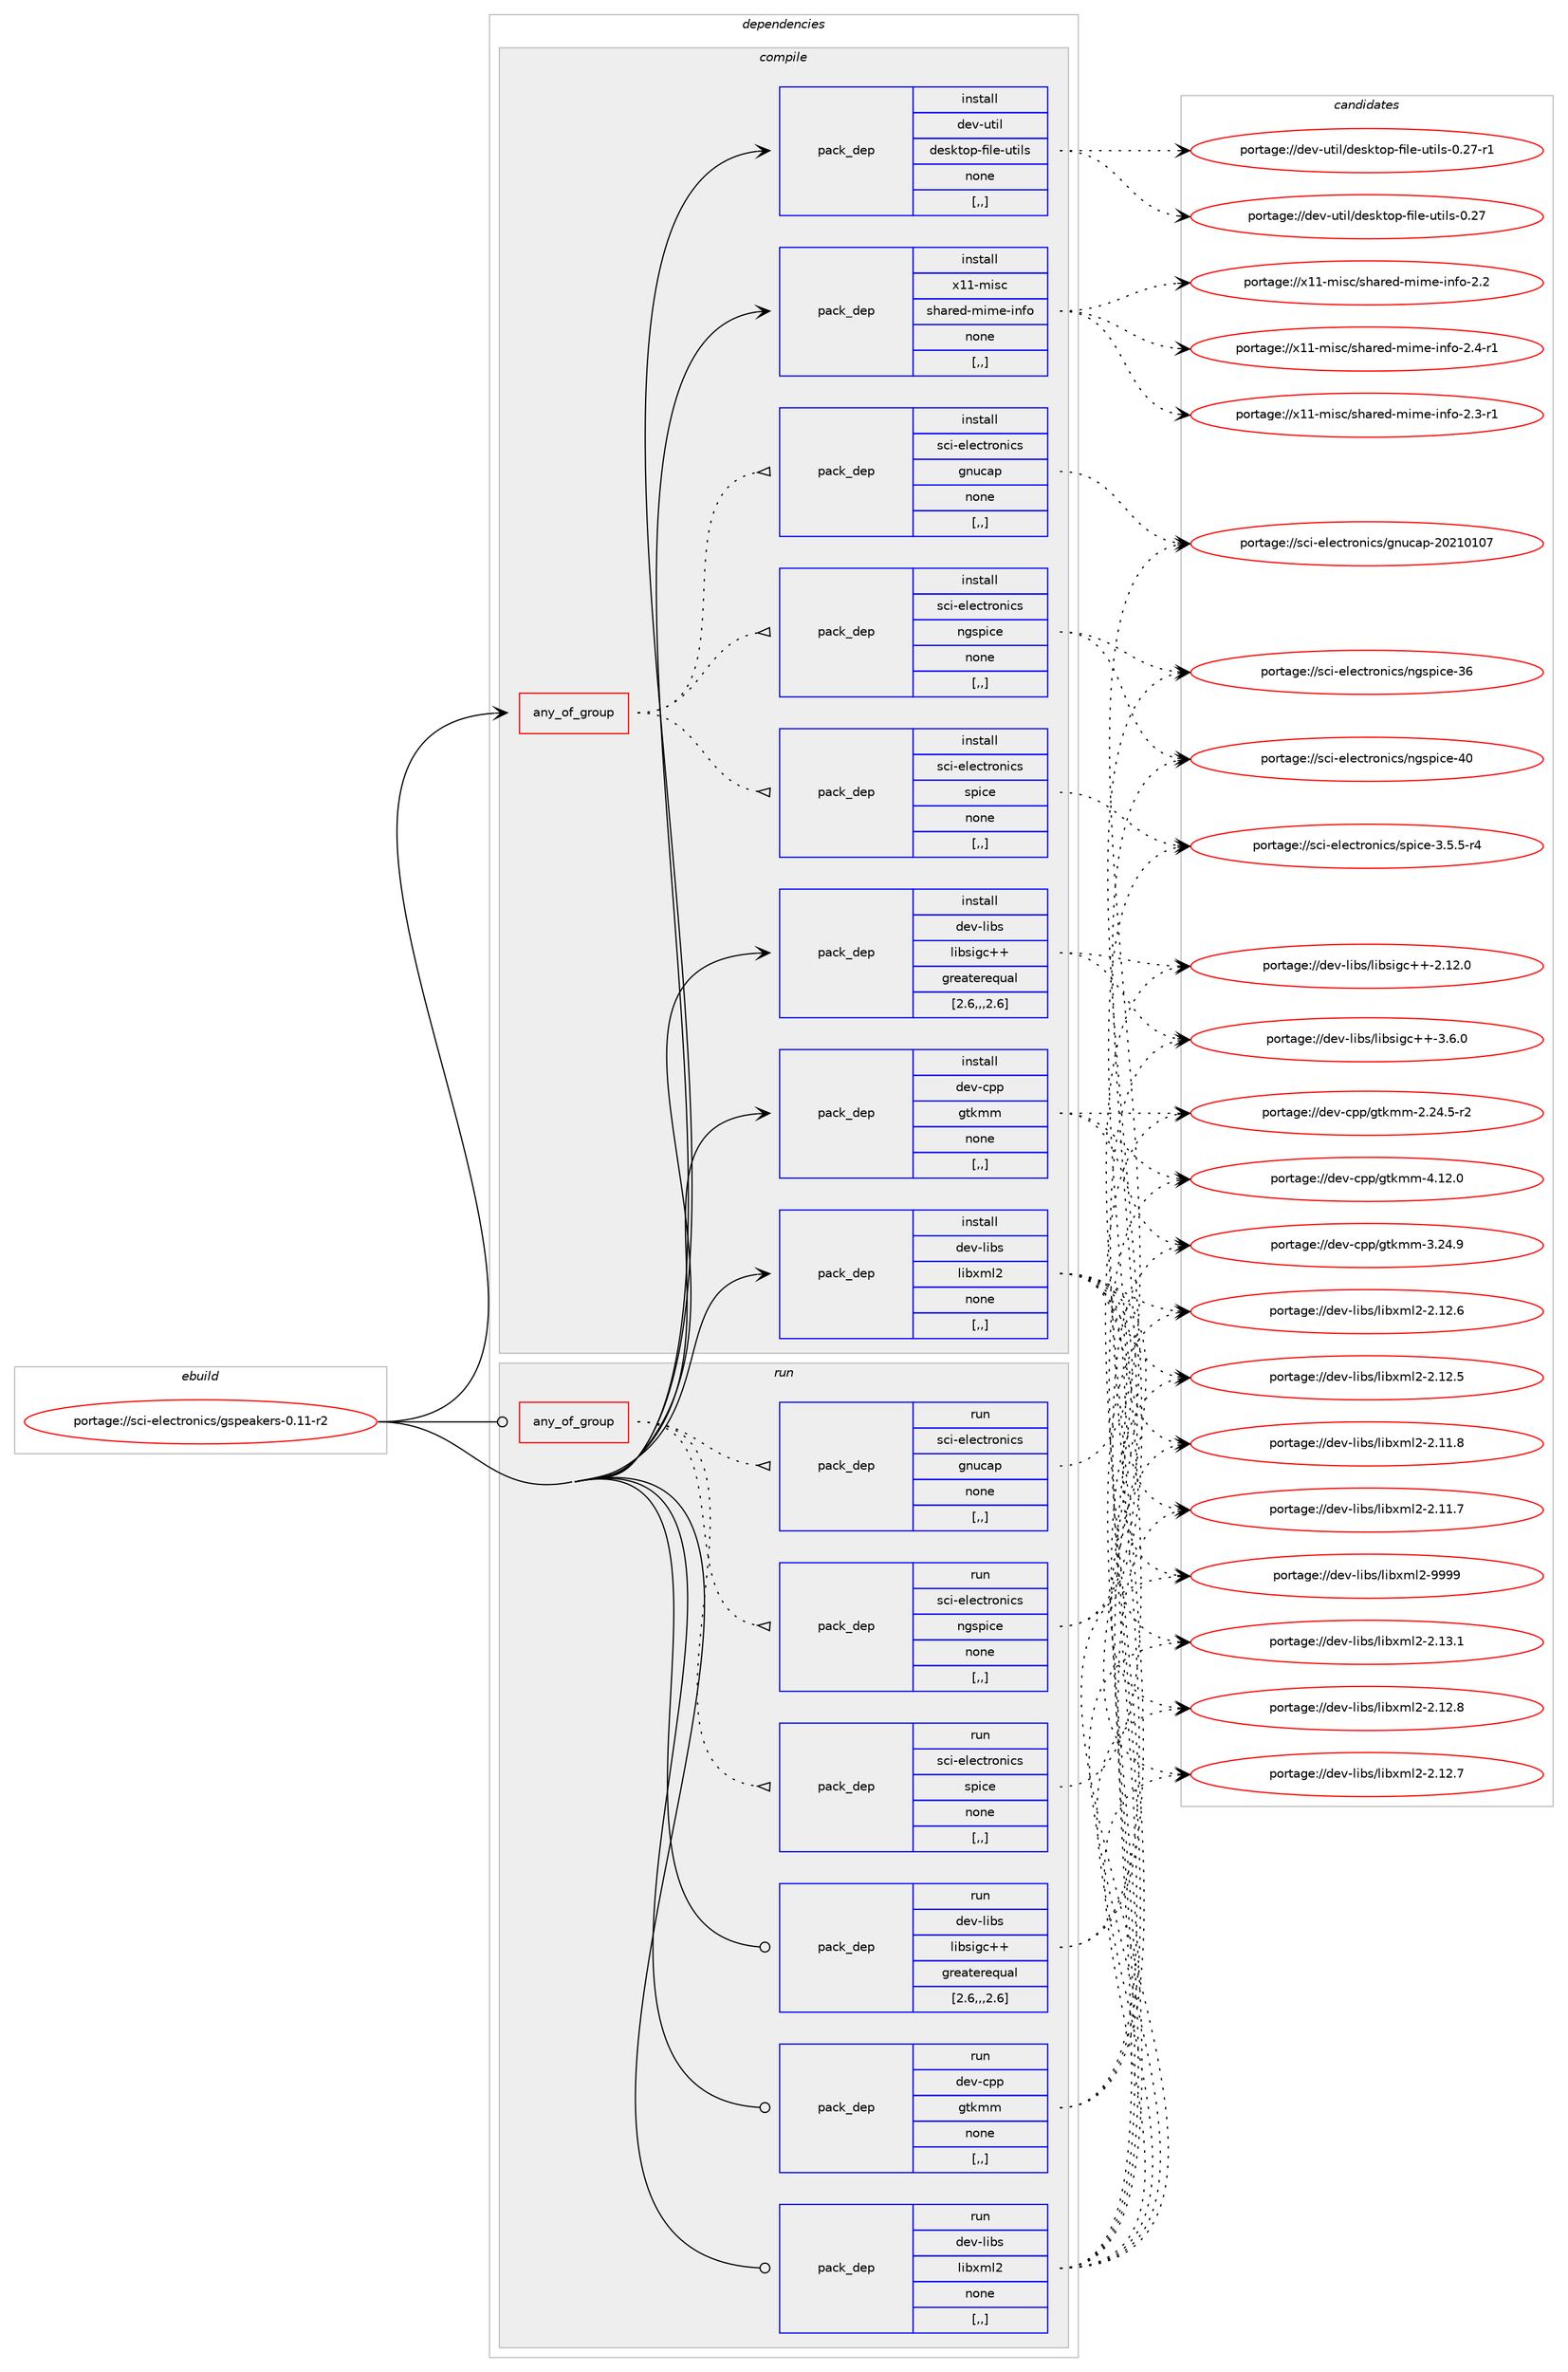 digraph prolog {

# *************
# Graph options
# *************

newrank=true;
concentrate=true;
compound=true;
graph [rankdir=LR,fontname=Helvetica,fontsize=10,ranksep=1.5];#, ranksep=2.5, nodesep=0.2];
edge  [arrowhead=vee];
node  [fontname=Helvetica,fontsize=10];

# **********
# The ebuild
# **********

subgraph cluster_leftcol {
color=gray;
label=<<i>ebuild</i>>;
id [label="portage://sci-electronics/gspeakers-0.11-r2", color=red, width=4, href="../sci-electronics/gspeakers-0.11-r2.svg"];
}

# ****************
# The dependencies
# ****************

subgraph cluster_midcol {
color=gray;
label=<<i>dependencies</i>>;
subgraph cluster_compile {
fillcolor="#eeeeee";
style=filled;
label=<<i>compile</i>>;
subgraph any2614 {
dependency394381 [label=<<TABLE BORDER="0" CELLBORDER="1" CELLSPACING="0" CELLPADDING="4"><TR><TD CELLPADDING="10">any_of_group</TD></TR></TABLE>>, shape=none, color=red];subgraph pack287249 {
dependency394382 [label=<<TABLE BORDER="0" CELLBORDER="1" CELLSPACING="0" CELLPADDING="4" WIDTH="220"><TR><TD ROWSPAN="6" CELLPADDING="30">pack_dep</TD></TR><TR><TD WIDTH="110">install</TD></TR><TR><TD>sci-electronics</TD></TR><TR><TD>gnucap</TD></TR><TR><TD>none</TD></TR><TR><TD>[,,]</TD></TR></TABLE>>, shape=none, color=blue];
}
dependency394381:e -> dependency394382:w [weight=20,style="dotted",arrowhead="oinv"];
subgraph pack287250 {
dependency394383 [label=<<TABLE BORDER="0" CELLBORDER="1" CELLSPACING="0" CELLPADDING="4" WIDTH="220"><TR><TD ROWSPAN="6" CELLPADDING="30">pack_dep</TD></TR><TR><TD WIDTH="110">install</TD></TR><TR><TD>sci-electronics</TD></TR><TR><TD>ngspice</TD></TR><TR><TD>none</TD></TR><TR><TD>[,,]</TD></TR></TABLE>>, shape=none, color=blue];
}
dependency394381:e -> dependency394383:w [weight=20,style="dotted",arrowhead="oinv"];
subgraph pack287251 {
dependency394384 [label=<<TABLE BORDER="0" CELLBORDER="1" CELLSPACING="0" CELLPADDING="4" WIDTH="220"><TR><TD ROWSPAN="6" CELLPADDING="30">pack_dep</TD></TR><TR><TD WIDTH="110">install</TD></TR><TR><TD>sci-electronics</TD></TR><TR><TD>spice</TD></TR><TR><TD>none</TD></TR><TR><TD>[,,]</TD></TR></TABLE>>, shape=none, color=blue];
}
dependency394381:e -> dependency394384:w [weight=20,style="dotted",arrowhead="oinv"];
}
id:e -> dependency394381:w [weight=20,style="solid",arrowhead="vee"];
subgraph pack287252 {
dependency394385 [label=<<TABLE BORDER="0" CELLBORDER="1" CELLSPACING="0" CELLPADDING="4" WIDTH="220"><TR><TD ROWSPAN="6" CELLPADDING="30">pack_dep</TD></TR><TR><TD WIDTH="110">install</TD></TR><TR><TD>dev-cpp</TD></TR><TR><TD>gtkmm</TD></TR><TR><TD>none</TD></TR><TR><TD>[,,]</TD></TR></TABLE>>, shape=none, color=blue];
}
id:e -> dependency394385:w [weight=20,style="solid",arrowhead="vee"];
subgraph pack287253 {
dependency394386 [label=<<TABLE BORDER="0" CELLBORDER="1" CELLSPACING="0" CELLPADDING="4" WIDTH="220"><TR><TD ROWSPAN="6" CELLPADDING="30">pack_dep</TD></TR><TR><TD WIDTH="110">install</TD></TR><TR><TD>dev-libs</TD></TR><TR><TD>libsigc++</TD></TR><TR><TD>greaterequal</TD></TR><TR><TD>[2.6,,,2.6]</TD></TR></TABLE>>, shape=none, color=blue];
}
id:e -> dependency394386:w [weight=20,style="solid",arrowhead="vee"];
subgraph pack287254 {
dependency394387 [label=<<TABLE BORDER="0" CELLBORDER="1" CELLSPACING="0" CELLPADDING="4" WIDTH="220"><TR><TD ROWSPAN="6" CELLPADDING="30">pack_dep</TD></TR><TR><TD WIDTH="110">install</TD></TR><TR><TD>dev-libs</TD></TR><TR><TD>libxml2</TD></TR><TR><TD>none</TD></TR><TR><TD>[,,]</TD></TR></TABLE>>, shape=none, color=blue];
}
id:e -> dependency394387:w [weight=20,style="solid",arrowhead="vee"];
subgraph pack287255 {
dependency394388 [label=<<TABLE BORDER="0" CELLBORDER="1" CELLSPACING="0" CELLPADDING="4" WIDTH="220"><TR><TD ROWSPAN="6" CELLPADDING="30">pack_dep</TD></TR><TR><TD WIDTH="110">install</TD></TR><TR><TD>dev-util</TD></TR><TR><TD>desktop-file-utils</TD></TR><TR><TD>none</TD></TR><TR><TD>[,,]</TD></TR></TABLE>>, shape=none, color=blue];
}
id:e -> dependency394388:w [weight=20,style="solid",arrowhead="vee"];
subgraph pack287256 {
dependency394389 [label=<<TABLE BORDER="0" CELLBORDER="1" CELLSPACING="0" CELLPADDING="4" WIDTH="220"><TR><TD ROWSPAN="6" CELLPADDING="30">pack_dep</TD></TR><TR><TD WIDTH="110">install</TD></TR><TR><TD>x11-misc</TD></TR><TR><TD>shared-mime-info</TD></TR><TR><TD>none</TD></TR><TR><TD>[,,]</TD></TR></TABLE>>, shape=none, color=blue];
}
id:e -> dependency394389:w [weight=20,style="solid",arrowhead="vee"];
}
subgraph cluster_compileandrun {
fillcolor="#eeeeee";
style=filled;
label=<<i>compile and run</i>>;
}
subgraph cluster_run {
fillcolor="#eeeeee";
style=filled;
label=<<i>run</i>>;
subgraph any2615 {
dependency394390 [label=<<TABLE BORDER="0" CELLBORDER="1" CELLSPACING="0" CELLPADDING="4"><TR><TD CELLPADDING="10">any_of_group</TD></TR></TABLE>>, shape=none, color=red];subgraph pack287257 {
dependency394391 [label=<<TABLE BORDER="0" CELLBORDER="1" CELLSPACING="0" CELLPADDING="4" WIDTH="220"><TR><TD ROWSPAN="6" CELLPADDING="30">pack_dep</TD></TR><TR><TD WIDTH="110">run</TD></TR><TR><TD>sci-electronics</TD></TR><TR><TD>gnucap</TD></TR><TR><TD>none</TD></TR><TR><TD>[,,]</TD></TR></TABLE>>, shape=none, color=blue];
}
dependency394390:e -> dependency394391:w [weight=20,style="dotted",arrowhead="oinv"];
subgraph pack287258 {
dependency394392 [label=<<TABLE BORDER="0" CELLBORDER="1" CELLSPACING="0" CELLPADDING="4" WIDTH="220"><TR><TD ROWSPAN="6" CELLPADDING="30">pack_dep</TD></TR><TR><TD WIDTH="110">run</TD></TR><TR><TD>sci-electronics</TD></TR><TR><TD>ngspice</TD></TR><TR><TD>none</TD></TR><TR><TD>[,,]</TD></TR></TABLE>>, shape=none, color=blue];
}
dependency394390:e -> dependency394392:w [weight=20,style="dotted",arrowhead="oinv"];
subgraph pack287259 {
dependency394393 [label=<<TABLE BORDER="0" CELLBORDER="1" CELLSPACING="0" CELLPADDING="4" WIDTH="220"><TR><TD ROWSPAN="6" CELLPADDING="30">pack_dep</TD></TR><TR><TD WIDTH="110">run</TD></TR><TR><TD>sci-electronics</TD></TR><TR><TD>spice</TD></TR><TR><TD>none</TD></TR><TR><TD>[,,]</TD></TR></TABLE>>, shape=none, color=blue];
}
dependency394390:e -> dependency394393:w [weight=20,style="dotted",arrowhead="oinv"];
}
id:e -> dependency394390:w [weight=20,style="solid",arrowhead="odot"];
subgraph pack287260 {
dependency394394 [label=<<TABLE BORDER="0" CELLBORDER="1" CELLSPACING="0" CELLPADDING="4" WIDTH="220"><TR><TD ROWSPAN="6" CELLPADDING="30">pack_dep</TD></TR><TR><TD WIDTH="110">run</TD></TR><TR><TD>dev-cpp</TD></TR><TR><TD>gtkmm</TD></TR><TR><TD>none</TD></TR><TR><TD>[,,]</TD></TR></TABLE>>, shape=none, color=blue];
}
id:e -> dependency394394:w [weight=20,style="solid",arrowhead="odot"];
subgraph pack287261 {
dependency394395 [label=<<TABLE BORDER="0" CELLBORDER="1" CELLSPACING="0" CELLPADDING="4" WIDTH="220"><TR><TD ROWSPAN="6" CELLPADDING="30">pack_dep</TD></TR><TR><TD WIDTH="110">run</TD></TR><TR><TD>dev-libs</TD></TR><TR><TD>libsigc++</TD></TR><TR><TD>greaterequal</TD></TR><TR><TD>[2.6,,,2.6]</TD></TR></TABLE>>, shape=none, color=blue];
}
id:e -> dependency394395:w [weight=20,style="solid",arrowhead="odot"];
subgraph pack287262 {
dependency394396 [label=<<TABLE BORDER="0" CELLBORDER="1" CELLSPACING="0" CELLPADDING="4" WIDTH="220"><TR><TD ROWSPAN="6" CELLPADDING="30">pack_dep</TD></TR><TR><TD WIDTH="110">run</TD></TR><TR><TD>dev-libs</TD></TR><TR><TD>libxml2</TD></TR><TR><TD>none</TD></TR><TR><TD>[,,]</TD></TR></TABLE>>, shape=none, color=blue];
}
id:e -> dependency394396:w [weight=20,style="solid",arrowhead="odot"];
}
}

# **************
# The candidates
# **************

subgraph cluster_choices {
rank=same;
color=gray;
label=<<i>candidates</i>>;

subgraph choice287249 {
color=black;
nodesep=1;
choice11599105451011081019911611411111010599115471031101179997112455048504948494855 [label="portage://sci-electronics/gnucap-20210107", color=red, width=4,href="../sci-electronics/gnucap-20210107.svg"];
dependency394382:e -> choice11599105451011081019911611411111010599115471031101179997112455048504948494855:w [style=dotted,weight="100"];
}
subgraph choice287250 {
color=black;
nodesep=1;
choice115991054510110810199116114111110105991154711010311511210599101455248 [label="portage://sci-electronics/ngspice-40", color=red, width=4,href="../sci-electronics/ngspice-40.svg"];
choice115991054510110810199116114111110105991154711010311511210599101455154 [label="portage://sci-electronics/ngspice-36", color=red, width=4,href="../sci-electronics/ngspice-36.svg"];
dependency394383:e -> choice115991054510110810199116114111110105991154711010311511210599101455248:w [style=dotted,weight="100"];
dependency394383:e -> choice115991054510110810199116114111110105991154711010311511210599101455154:w [style=dotted,weight="100"];
}
subgraph choice287251 {
color=black;
nodesep=1;
choice1159910545101108101991161141111101059911547115112105991014551465346534511452 [label="portage://sci-electronics/spice-3.5.5-r4", color=red, width=4,href="../sci-electronics/spice-3.5.5-r4.svg"];
dependency394384:e -> choice1159910545101108101991161141111101059911547115112105991014551465346534511452:w [style=dotted,weight="100"];
}
subgraph choice287252 {
color=black;
nodesep=1;
choice10010111845991121124710311610710910945524649504648 [label="portage://dev-cpp/gtkmm-4.12.0", color=red, width=4,href="../dev-cpp/gtkmm-4.12.0.svg"];
choice10010111845991121124710311610710910945514650524657 [label="portage://dev-cpp/gtkmm-3.24.9", color=red, width=4,href="../dev-cpp/gtkmm-3.24.9.svg"];
choice100101118459911211247103116107109109455046505246534511450 [label="portage://dev-cpp/gtkmm-2.24.5-r2", color=red, width=4,href="../dev-cpp/gtkmm-2.24.5-r2.svg"];
dependency394385:e -> choice10010111845991121124710311610710910945524649504648:w [style=dotted,weight="100"];
dependency394385:e -> choice10010111845991121124710311610710910945514650524657:w [style=dotted,weight="100"];
dependency394385:e -> choice100101118459911211247103116107109109455046505246534511450:w [style=dotted,weight="100"];
}
subgraph choice287253 {
color=black;
nodesep=1;
choice10010111845108105981154710810598115105103994343455146544648 [label="portage://dev-libs/libsigc++-3.6.0", color=red, width=4,href="../dev-libs/libsigc++-3.6.0.svg"];
choice1001011184510810598115471081059811510510399434345504649504648 [label="portage://dev-libs/libsigc++-2.12.0", color=red, width=4,href="../dev-libs/libsigc++-2.12.0.svg"];
dependency394386:e -> choice10010111845108105981154710810598115105103994343455146544648:w [style=dotted,weight="100"];
dependency394386:e -> choice1001011184510810598115471081059811510510399434345504649504648:w [style=dotted,weight="100"];
}
subgraph choice287254 {
color=black;
nodesep=1;
choice10010111845108105981154710810598120109108504557575757 [label="portage://dev-libs/libxml2-9999", color=red, width=4,href="../dev-libs/libxml2-9999.svg"];
choice100101118451081059811547108105981201091085045504649514649 [label="portage://dev-libs/libxml2-2.13.1", color=red, width=4,href="../dev-libs/libxml2-2.13.1.svg"];
choice100101118451081059811547108105981201091085045504649504656 [label="portage://dev-libs/libxml2-2.12.8", color=red, width=4,href="../dev-libs/libxml2-2.12.8.svg"];
choice100101118451081059811547108105981201091085045504649504655 [label="portage://dev-libs/libxml2-2.12.7", color=red, width=4,href="../dev-libs/libxml2-2.12.7.svg"];
choice100101118451081059811547108105981201091085045504649504654 [label="portage://dev-libs/libxml2-2.12.6", color=red, width=4,href="../dev-libs/libxml2-2.12.6.svg"];
choice100101118451081059811547108105981201091085045504649504653 [label="portage://dev-libs/libxml2-2.12.5", color=red, width=4,href="../dev-libs/libxml2-2.12.5.svg"];
choice100101118451081059811547108105981201091085045504649494656 [label="portage://dev-libs/libxml2-2.11.8", color=red, width=4,href="../dev-libs/libxml2-2.11.8.svg"];
choice100101118451081059811547108105981201091085045504649494655 [label="portage://dev-libs/libxml2-2.11.7", color=red, width=4,href="../dev-libs/libxml2-2.11.7.svg"];
dependency394387:e -> choice10010111845108105981154710810598120109108504557575757:w [style=dotted,weight="100"];
dependency394387:e -> choice100101118451081059811547108105981201091085045504649514649:w [style=dotted,weight="100"];
dependency394387:e -> choice100101118451081059811547108105981201091085045504649504656:w [style=dotted,weight="100"];
dependency394387:e -> choice100101118451081059811547108105981201091085045504649504655:w [style=dotted,weight="100"];
dependency394387:e -> choice100101118451081059811547108105981201091085045504649504654:w [style=dotted,weight="100"];
dependency394387:e -> choice100101118451081059811547108105981201091085045504649504653:w [style=dotted,weight="100"];
dependency394387:e -> choice100101118451081059811547108105981201091085045504649494656:w [style=dotted,weight="100"];
dependency394387:e -> choice100101118451081059811547108105981201091085045504649494655:w [style=dotted,weight="100"];
}
subgraph choice287255 {
color=black;
nodesep=1;
choice1001011184511711610510847100101115107116111112451021051081014511711610510811545484650554511449 [label="portage://dev-util/desktop-file-utils-0.27-r1", color=red, width=4,href="../dev-util/desktop-file-utils-0.27-r1.svg"];
choice100101118451171161051084710010111510711611111245102105108101451171161051081154548465055 [label="portage://dev-util/desktop-file-utils-0.27", color=red, width=4,href="../dev-util/desktop-file-utils-0.27.svg"];
dependency394388:e -> choice1001011184511711610510847100101115107116111112451021051081014511711610510811545484650554511449:w [style=dotted,weight="100"];
dependency394388:e -> choice100101118451171161051084710010111510711611111245102105108101451171161051081154548465055:w [style=dotted,weight="100"];
}
subgraph choice287256 {
color=black;
nodesep=1;
choice1204949451091051159947115104971141011004510910510910145105110102111455046524511449 [label="portage://x11-misc/shared-mime-info-2.4-r1", color=red, width=4,href="../x11-misc/shared-mime-info-2.4-r1.svg"];
choice1204949451091051159947115104971141011004510910510910145105110102111455046514511449 [label="portage://x11-misc/shared-mime-info-2.3-r1", color=red, width=4,href="../x11-misc/shared-mime-info-2.3-r1.svg"];
choice120494945109105115994711510497114101100451091051091014510511010211145504650 [label="portage://x11-misc/shared-mime-info-2.2", color=red, width=4,href="../x11-misc/shared-mime-info-2.2.svg"];
dependency394389:e -> choice1204949451091051159947115104971141011004510910510910145105110102111455046524511449:w [style=dotted,weight="100"];
dependency394389:e -> choice1204949451091051159947115104971141011004510910510910145105110102111455046514511449:w [style=dotted,weight="100"];
dependency394389:e -> choice120494945109105115994711510497114101100451091051091014510511010211145504650:w [style=dotted,weight="100"];
}
subgraph choice287257 {
color=black;
nodesep=1;
choice11599105451011081019911611411111010599115471031101179997112455048504948494855 [label="portage://sci-electronics/gnucap-20210107", color=red, width=4,href="../sci-electronics/gnucap-20210107.svg"];
dependency394391:e -> choice11599105451011081019911611411111010599115471031101179997112455048504948494855:w [style=dotted,weight="100"];
}
subgraph choice287258 {
color=black;
nodesep=1;
choice115991054510110810199116114111110105991154711010311511210599101455248 [label="portage://sci-electronics/ngspice-40", color=red, width=4,href="../sci-electronics/ngspice-40.svg"];
choice115991054510110810199116114111110105991154711010311511210599101455154 [label="portage://sci-electronics/ngspice-36", color=red, width=4,href="../sci-electronics/ngspice-36.svg"];
dependency394392:e -> choice115991054510110810199116114111110105991154711010311511210599101455248:w [style=dotted,weight="100"];
dependency394392:e -> choice115991054510110810199116114111110105991154711010311511210599101455154:w [style=dotted,weight="100"];
}
subgraph choice287259 {
color=black;
nodesep=1;
choice1159910545101108101991161141111101059911547115112105991014551465346534511452 [label="portage://sci-electronics/spice-3.5.5-r4", color=red, width=4,href="../sci-electronics/spice-3.5.5-r4.svg"];
dependency394393:e -> choice1159910545101108101991161141111101059911547115112105991014551465346534511452:w [style=dotted,weight="100"];
}
subgraph choice287260 {
color=black;
nodesep=1;
choice10010111845991121124710311610710910945524649504648 [label="portage://dev-cpp/gtkmm-4.12.0", color=red, width=4,href="../dev-cpp/gtkmm-4.12.0.svg"];
choice10010111845991121124710311610710910945514650524657 [label="portage://dev-cpp/gtkmm-3.24.9", color=red, width=4,href="../dev-cpp/gtkmm-3.24.9.svg"];
choice100101118459911211247103116107109109455046505246534511450 [label="portage://dev-cpp/gtkmm-2.24.5-r2", color=red, width=4,href="../dev-cpp/gtkmm-2.24.5-r2.svg"];
dependency394394:e -> choice10010111845991121124710311610710910945524649504648:w [style=dotted,weight="100"];
dependency394394:e -> choice10010111845991121124710311610710910945514650524657:w [style=dotted,weight="100"];
dependency394394:e -> choice100101118459911211247103116107109109455046505246534511450:w [style=dotted,weight="100"];
}
subgraph choice287261 {
color=black;
nodesep=1;
choice10010111845108105981154710810598115105103994343455146544648 [label="portage://dev-libs/libsigc++-3.6.0", color=red, width=4,href="../dev-libs/libsigc++-3.6.0.svg"];
choice1001011184510810598115471081059811510510399434345504649504648 [label="portage://dev-libs/libsigc++-2.12.0", color=red, width=4,href="../dev-libs/libsigc++-2.12.0.svg"];
dependency394395:e -> choice10010111845108105981154710810598115105103994343455146544648:w [style=dotted,weight="100"];
dependency394395:e -> choice1001011184510810598115471081059811510510399434345504649504648:w [style=dotted,weight="100"];
}
subgraph choice287262 {
color=black;
nodesep=1;
choice10010111845108105981154710810598120109108504557575757 [label="portage://dev-libs/libxml2-9999", color=red, width=4,href="../dev-libs/libxml2-9999.svg"];
choice100101118451081059811547108105981201091085045504649514649 [label="portage://dev-libs/libxml2-2.13.1", color=red, width=4,href="../dev-libs/libxml2-2.13.1.svg"];
choice100101118451081059811547108105981201091085045504649504656 [label="portage://dev-libs/libxml2-2.12.8", color=red, width=4,href="../dev-libs/libxml2-2.12.8.svg"];
choice100101118451081059811547108105981201091085045504649504655 [label="portage://dev-libs/libxml2-2.12.7", color=red, width=4,href="../dev-libs/libxml2-2.12.7.svg"];
choice100101118451081059811547108105981201091085045504649504654 [label="portage://dev-libs/libxml2-2.12.6", color=red, width=4,href="../dev-libs/libxml2-2.12.6.svg"];
choice100101118451081059811547108105981201091085045504649504653 [label="portage://dev-libs/libxml2-2.12.5", color=red, width=4,href="../dev-libs/libxml2-2.12.5.svg"];
choice100101118451081059811547108105981201091085045504649494656 [label="portage://dev-libs/libxml2-2.11.8", color=red, width=4,href="../dev-libs/libxml2-2.11.8.svg"];
choice100101118451081059811547108105981201091085045504649494655 [label="portage://dev-libs/libxml2-2.11.7", color=red, width=4,href="../dev-libs/libxml2-2.11.7.svg"];
dependency394396:e -> choice10010111845108105981154710810598120109108504557575757:w [style=dotted,weight="100"];
dependency394396:e -> choice100101118451081059811547108105981201091085045504649514649:w [style=dotted,weight="100"];
dependency394396:e -> choice100101118451081059811547108105981201091085045504649504656:w [style=dotted,weight="100"];
dependency394396:e -> choice100101118451081059811547108105981201091085045504649504655:w [style=dotted,weight="100"];
dependency394396:e -> choice100101118451081059811547108105981201091085045504649504654:w [style=dotted,weight="100"];
dependency394396:e -> choice100101118451081059811547108105981201091085045504649504653:w [style=dotted,weight="100"];
dependency394396:e -> choice100101118451081059811547108105981201091085045504649494656:w [style=dotted,weight="100"];
dependency394396:e -> choice100101118451081059811547108105981201091085045504649494655:w [style=dotted,weight="100"];
}
}

}
